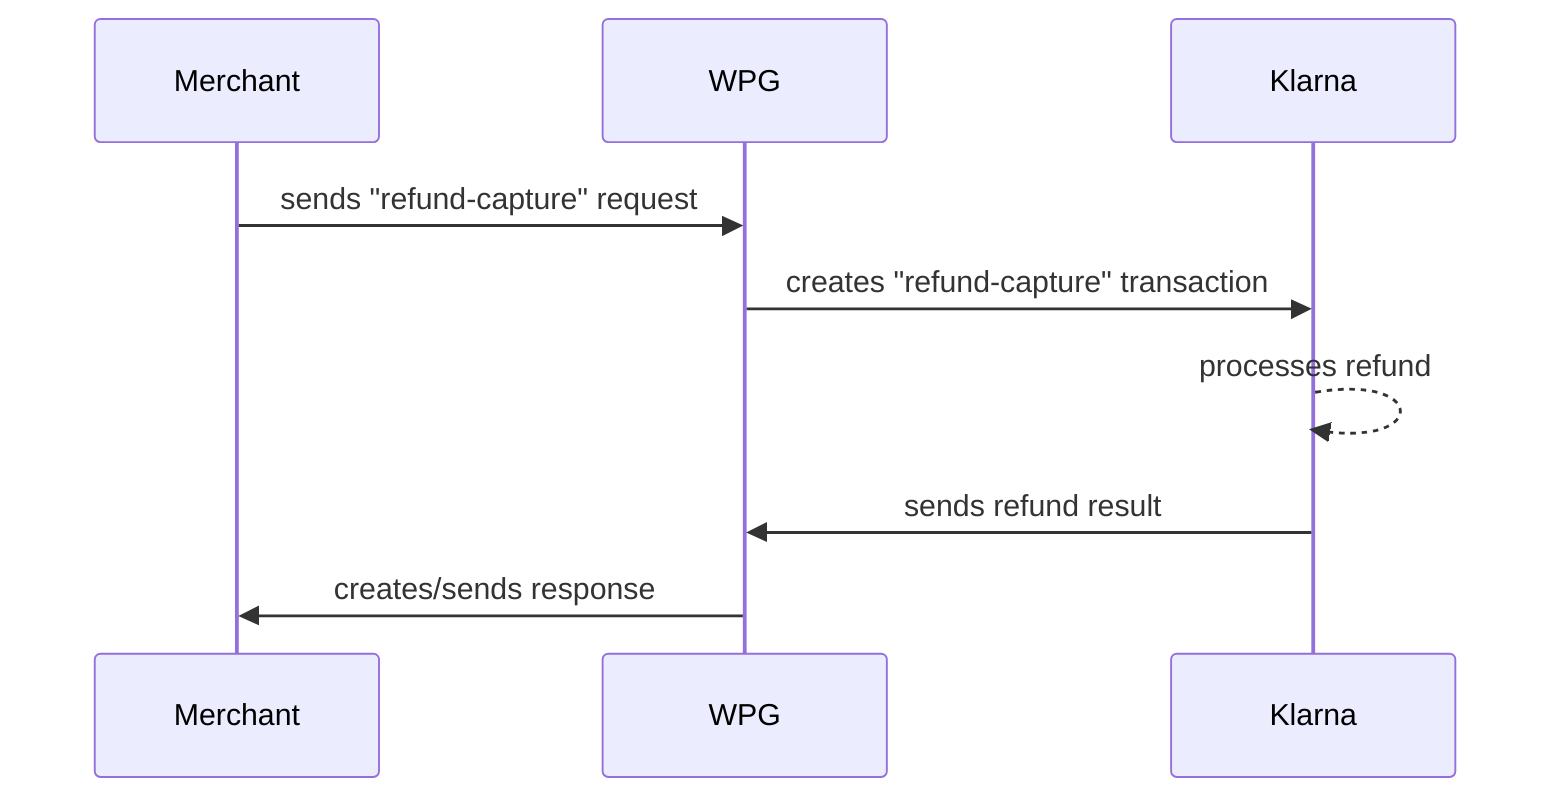 sequenceDiagram

    participant M as Merchant

    participant W as WPG

    participant K as Klarna

M->>W: sends "refund-capture" request

W->>K: creates "refund-capture" transaction

K-->>K: processes refund

K->>W: sends refund result

W->>M: creates/sends response
